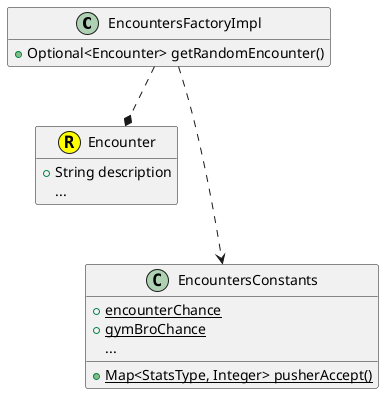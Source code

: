 @startuml
hide empty members
EncountersFactoryImpl  ..* Encounter
EncountersFactoryImpl  ...> EncountersConstants

class Encounter <<(R,yellow)>>{
    + String description
    ...

}

class EncountersFactoryImpl {
    + Optional<Encounter> getRandomEncounter()
}

class EncountersConstants {
    + {static}encounterChance
    + {static}gymBroChance
    + {static}Map<StatsType, Integer> pusherAccept()
    ...
}
@enduml